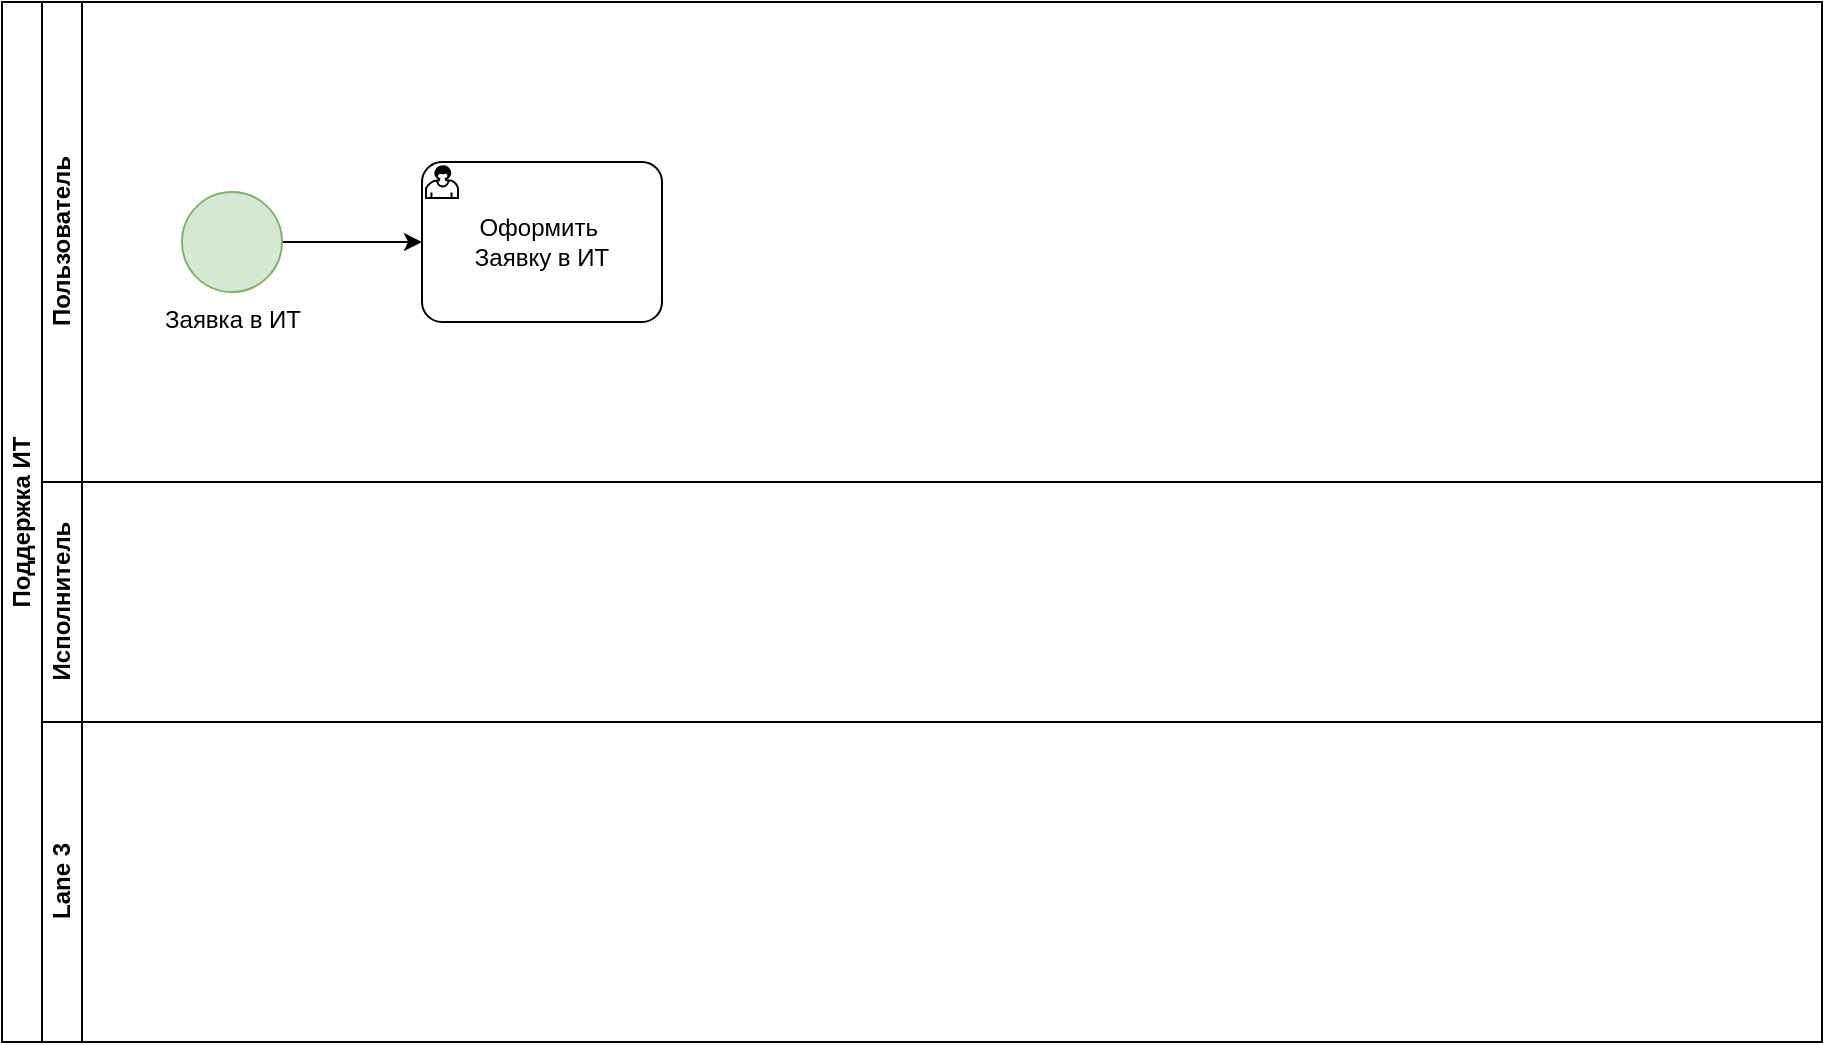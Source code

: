 <mxfile version="24.4.13" type="github">
  <diagram name="Страница — 1" id="kG7hITTP2PzdcbItxc-G">
    <mxGraphModel dx="1150" dy="616" grid="1" gridSize="10" guides="1" tooltips="1" connect="1" arrows="1" fold="1" page="0" pageScale="1" pageWidth="827" pageHeight="1169" math="0" shadow="0">
      <root>
        <mxCell id="0" />
        <mxCell id="1" parent="0" />
        <mxCell id="lPACUD7Po6VS-SwUSSrr-1" value="Поддержка ИТ" style="swimlane;html=1;childLayout=stackLayout;resizeParent=1;resizeParentMax=0;horizontal=0;startSize=20;horizontalStack=0;whiteSpace=wrap;" vertex="1" parent="1">
          <mxGeometry x="170" y="200" width="910" height="520" as="geometry" />
        </mxCell>
        <mxCell id="lPACUD7Po6VS-SwUSSrr-2" value="Пользователь" style="swimlane;html=1;startSize=20;horizontal=0;" vertex="1" parent="lPACUD7Po6VS-SwUSSrr-1">
          <mxGeometry x="20" width="890" height="240" as="geometry" />
        </mxCell>
        <mxCell id="lPACUD7Po6VS-SwUSSrr-7" style="edgeStyle=orthogonalEdgeStyle;rounded=0;orthogonalLoop=1;jettySize=auto;html=1;" edge="1" parent="lPACUD7Po6VS-SwUSSrr-2" source="lPACUD7Po6VS-SwUSSrr-5" target="lPACUD7Po6VS-SwUSSrr-6">
          <mxGeometry relative="1" as="geometry" />
        </mxCell>
        <mxCell id="lPACUD7Po6VS-SwUSSrr-5" value="Заявка в ИТ" style="points=[[0.145,0.145,0],[0.5,0,0],[0.855,0.145,0],[1,0.5,0],[0.855,0.855,0],[0.5,1,0],[0.145,0.855,0],[0,0.5,0]];shape=mxgraph.bpmn.event;html=1;verticalLabelPosition=bottom;labelBackgroundColor=#ffffff;verticalAlign=top;align=center;perimeter=ellipsePerimeter;outlineConnect=0;aspect=fixed;outline=standard;symbol=general;fillColor=#d5e8d4;strokeColor=#82b366;" vertex="1" parent="lPACUD7Po6VS-SwUSSrr-2">
          <mxGeometry x="70" y="95" width="50" height="50" as="geometry" />
        </mxCell>
        <mxCell id="lPACUD7Po6VS-SwUSSrr-6" value="Оформить&amp;nbsp;&lt;div&gt;Заявку в ИТ&lt;/div&gt;" style="points=[[0.25,0,0],[0.5,0,0],[0.75,0,0],[1,0.25,0],[1,0.5,0],[1,0.75,0],[0.75,1,0],[0.5,1,0],[0.25,1,0],[0,0.75,0],[0,0.5,0],[0,0.25,0]];shape=mxgraph.bpmn.task;whiteSpace=wrap;rectStyle=rounded;size=10;html=1;container=1;expand=0;collapsible=0;taskMarker=user;" vertex="1" parent="lPACUD7Po6VS-SwUSSrr-2">
          <mxGeometry x="190" y="80" width="120" height="80" as="geometry" />
        </mxCell>
        <mxCell id="lPACUD7Po6VS-SwUSSrr-3" value="Исполнитель" style="swimlane;html=1;startSize=20;horizontal=0;" vertex="1" parent="lPACUD7Po6VS-SwUSSrr-1">
          <mxGeometry x="20" y="240" width="890" height="120" as="geometry" />
        </mxCell>
        <mxCell id="lPACUD7Po6VS-SwUSSrr-4" value="Lane 3" style="swimlane;html=1;startSize=20;horizontal=0;" vertex="1" parent="lPACUD7Po6VS-SwUSSrr-1">
          <mxGeometry x="20" y="360" width="890" height="160" as="geometry" />
        </mxCell>
      </root>
    </mxGraphModel>
  </diagram>
</mxfile>
